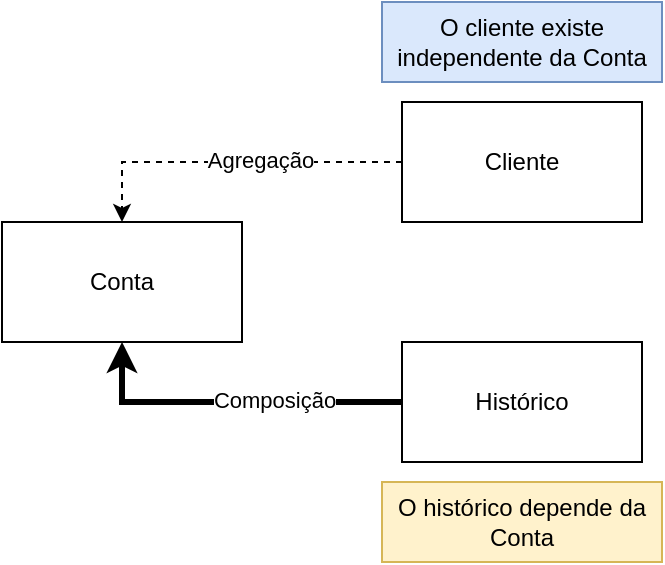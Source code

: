 <mxfile version="13.7.3" type="github"><diagram id="FQEcTj0DrYklNUawL2Tr" name="Page-1"><mxGraphModel dx="679" dy="370" grid="1" gridSize="10" guides="1" tooltips="1" connect="1" arrows="1" fold="1" page="1" pageScale="1" pageWidth="850" pageHeight="1100" math="0" shadow="0"><root><mxCell id="0"/><mxCell id="1" parent="0"/><mxCell id="ZTB7r4P3P8kGQv_sPbuy-1" value="Conta" style="rounded=0;whiteSpace=wrap;html=1;" vertex="1" parent="1"><mxGeometry x="380" y="360" width="120" height="60" as="geometry"/></mxCell><mxCell id="ZTB7r4P3P8kGQv_sPbuy-4" style="edgeStyle=orthogonalEdgeStyle;rounded=0;orthogonalLoop=1;jettySize=auto;html=1;entryX=0.5;entryY=0;entryDx=0;entryDy=0;dashed=1;" edge="1" parent="1" source="ZTB7r4P3P8kGQv_sPbuy-2" target="ZTB7r4P3P8kGQv_sPbuy-1"><mxGeometry relative="1" as="geometry"/></mxCell><mxCell id="ZTB7r4P3P8kGQv_sPbuy-6" value="Agregação" style="edgeLabel;html=1;align=center;verticalAlign=middle;resizable=0;points=[];" vertex="1" connectable="0" parent="ZTB7r4P3P8kGQv_sPbuy-4"><mxGeometry x="-0.16" y="-1" relative="1" as="geometry"><mxPoint as="offset"/></mxGeometry></mxCell><mxCell id="ZTB7r4P3P8kGQv_sPbuy-2" value="Cliente" style="rounded=0;whiteSpace=wrap;html=1;" vertex="1" parent="1"><mxGeometry x="580" y="300" width="120" height="60" as="geometry"/></mxCell><mxCell id="ZTB7r4P3P8kGQv_sPbuy-5" style="edgeStyle=orthogonalEdgeStyle;rounded=0;orthogonalLoop=1;jettySize=auto;html=1;entryX=0.5;entryY=1;entryDx=0;entryDy=0;strokeWidth=3;" edge="1" parent="1" source="ZTB7r4P3P8kGQv_sPbuy-3" target="ZTB7r4P3P8kGQv_sPbuy-1"><mxGeometry relative="1" as="geometry"/></mxCell><mxCell id="ZTB7r4P3P8kGQv_sPbuy-7" value="Composição" style="edgeLabel;html=1;align=center;verticalAlign=middle;resizable=0;points=[];" vertex="1" connectable="0" parent="ZTB7r4P3P8kGQv_sPbuy-5"><mxGeometry x="-0.239" y="-1" relative="1" as="geometry"><mxPoint as="offset"/></mxGeometry></mxCell><mxCell id="ZTB7r4P3P8kGQv_sPbuy-3" value="Histórico" style="rounded=0;whiteSpace=wrap;html=1;" vertex="1" parent="1"><mxGeometry x="580" y="420" width="120" height="60" as="geometry"/></mxCell><mxCell id="ZTB7r4P3P8kGQv_sPbuy-8" value="O cliente existe independente da Conta" style="text;html=1;strokeColor=#6c8ebf;fillColor=#dae8fc;align=center;verticalAlign=middle;whiteSpace=wrap;rounded=0;" vertex="1" parent="1"><mxGeometry x="570" y="250" width="140" height="40" as="geometry"/></mxCell><mxCell id="ZTB7r4P3P8kGQv_sPbuy-9" value="O histórico depende da Conta" style="text;html=1;strokeColor=#d6b656;fillColor=#fff2cc;align=center;verticalAlign=middle;whiteSpace=wrap;rounded=0;" vertex="1" parent="1"><mxGeometry x="570" y="490" width="140" height="40" as="geometry"/></mxCell></root></mxGraphModel></diagram></mxfile>